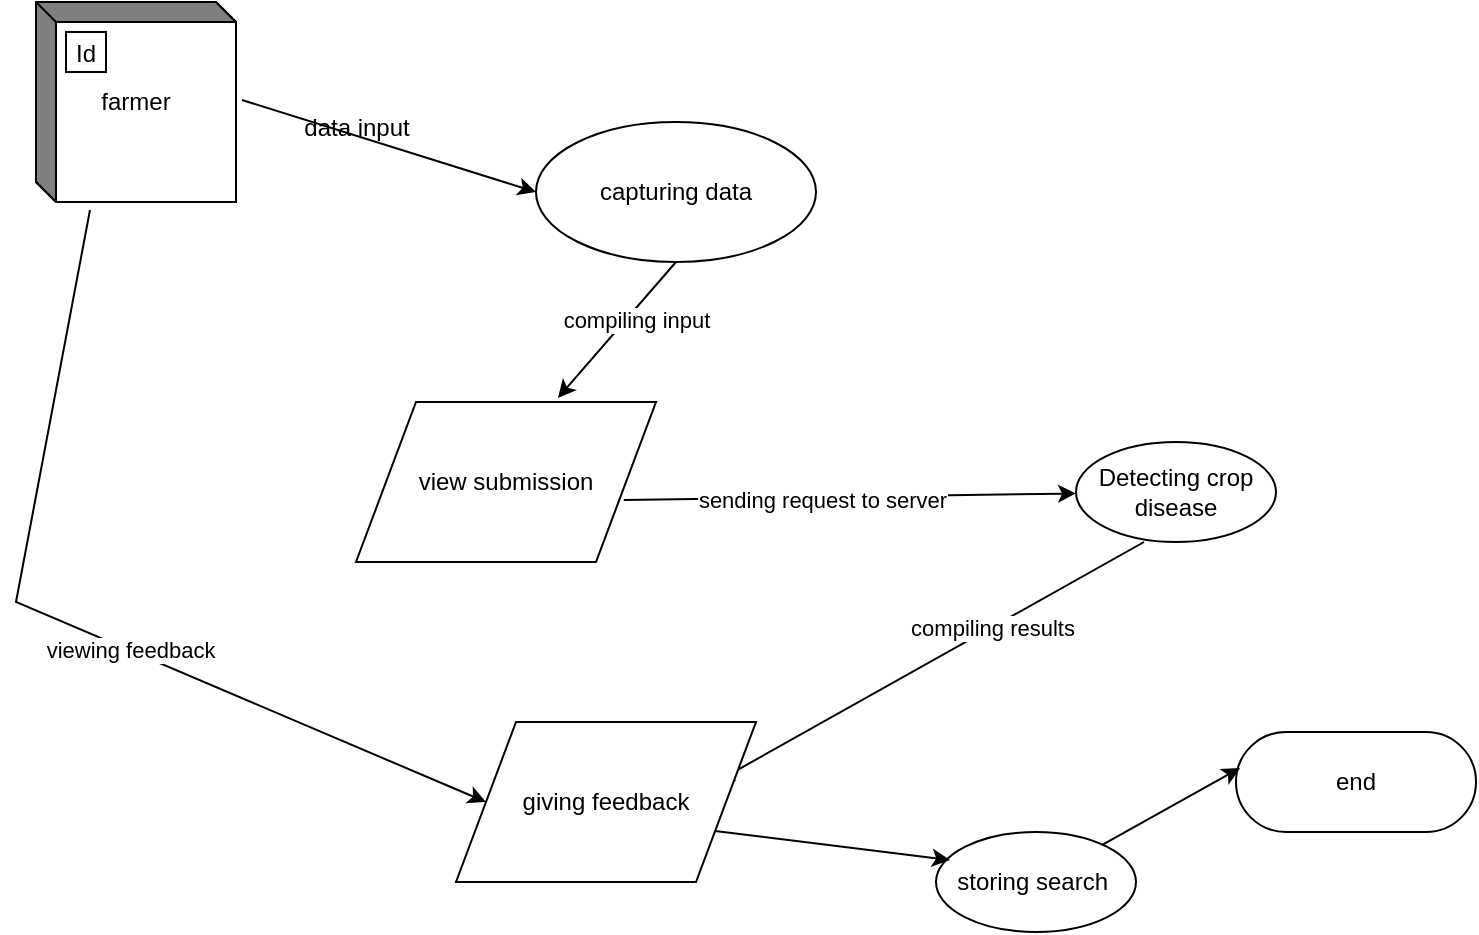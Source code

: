 <mxfile version="24.7.17">
  <diagram name="Page-1" id="TXBpg5y0O-2-4bZ4PZil">
    <mxGraphModel grid="1" page="1" gridSize="10" guides="1" tooltips="1" connect="1" arrows="1" fold="1" pageScale="1" pageWidth="850" pageHeight="1100" math="0" shadow="0">
      <root>
        <mxCell id="0" />
        <mxCell id="1" parent="0" />
        <mxCell id="D15dmMXubXHHlc_0etbk-7" value="farmer" style="html=1;dashed=0;whiteSpace=wrap;shape=mxgraph.dfd.externalEntity" vertex="1" parent="1">
          <mxGeometry x="40" y="10" width="100" height="100" as="geometry" />
        </mxCell>
        <mxCell id="D15dmMXubXHHlc_0etbk-8" value="Id" style="autosize=1;part=1;resizable=0;strokeColor=inherit;fillColor=inherit;gradientColor=inherit;" vertex="1" parent="D15dmMXubXHHlc_0etbk-7">
          <mxGeometry width="20" height="20" relative="1" as="geometry">
            <mxPoint x="15" y="15" as="offset" />
          </mxGeometry>
        </mxCell>
        <mxCell id="D15dmMXubXHHlc_0etbk-9" value="capturing data" style="shape=ellipse;html=1;dashed=0;whiteSpace=wrap;perimeter=ellipsePerimeter;" vertex="1" parent="1">
          <mxGeometry x="290" y="70" width="140" height="70" as="geometry" />
        </mxCell>
        <mxCell id="D15dmMXubXHHlc_0etbk-10" value="Detecting crop disease" style="shape=ellipse;html=1;dashed=0;whiteSpace=wrap;perimeter=ellipsePerimeter;" vertex="1" parent="1">
          <mxGeometry x="560" y="230" width="100" height="50" as="geometry" />
        </mxCell>
        <mxCell id="D15dmMXubXHHlc_0etbk-11" value="view submission" style="shape=parallelogram;perimeter=parallelogramPerimeter;whiteSpace=wrap;html=1;dashed=0;" vertex="1" parent="1">
          <mxGeometry x="200" y="210" width="150" height="80" as="geometry" />
        </mxCell>
        <mxCell id="D15dmMXubXHHlc_0etbk-12" value="end" style="html=1;dashed=0;whiteSpace=wrap;shape=mxgraph.dfd.start" vertex="1" parent="1">
          <mxGeometry x="640" y="375" width="120" height="50" as="geometry" />
        </mxCell>
        <mxCell id="D15dmMXubXHHlc_0etbk-13" value="" style="endArrow=classic;html=1;rounded=0;entryX=0.673;entryY=-0.025;entryDx=0;entryDy=0;entryPerimeter=0;exitX=0.5;exitY=1;exitDx=0;exitDy=0;" edge="1" parent="1" source="D15dmMXubXHHlc_0etbk-9" target="D15dmMXubXHHlc_0etbk-11">
          <mxGeometry width="50" height="50" relative="1" as="geometry">
            <mxPoint x="400" y="280" as="sourcePoint" />
            <mxPoint x="450" y="230" as="targetPoint" />
          </mxGeometry>
        </mxCell>
        <mxCell id="D15dmMXubXHHlc_0etbk-22" value="compiling input" style="edgeLabel;html=1;align=center;verticalAlign=middle;resizable=0;points=[];" connectable="0" vertex="1" parent="D15dmMXubXHHlc_0etbk-13">
          <mxGeometry x="-0.225" y="3" relative="1" as="geometry">
            <mxPoint as="offset" />
          </mxGeometry>
        </mxCell>
        <mxCell id="D15dmMXubXHHlc_0etbk-14" value="" style="endArrow=classic;html=1;rounded=0;exitX=0.44;exitY=1;exitDx=0;exitDy=0;exitPerimeter=0;" edge="1" parent="1">
          <mxGeometry width="50" height="50" relative="1" as="geometry">
            <mxPoint x="594" y="280" as="sourcePoint" />
            <mxPoint x="380" y="400" as="targetPoint" />
          </mxGeometry>
        </mxCell>
        <mxCell id="D15dmMXubXHHlc_0etbk-21" value="compiling results" style="edgeLabel;html=1;align=center;verticalAlign=middle;resizable=0;points=[];" connectable="0" vertex="1" parent="D15dmMXubXHHlc_0etbk-14">
          <mxGeometry x="-0.288" relative="1" as="geometry">
            <mxPoint as="offset" />
          </mxGeometry>
        </mxCell>
        <mxCell id="D15dmMXubXHHlc_0etbk-15" value="" style="endArrow=classic;html=1;rounded=0;exitX=0.893;exitY=0.613;exitDx=0;exitDy=0;exitPerimeter=0;" edge="1" parent="1" source="D15dmMXubXHHlc_0etbk-11" target="D15dmMXubXHHlc_0etbk-10">
          <mxGeometry width="50" height="50" relative="1" as="geometry">
            <mxPoint x="420" y="300" as="sourcePoint" />
            <mxPoint x="470" y="250" as="targetPoint" />
          </mxGeometry>
        </mxCell>
        <mxCell id="D15dmMXubXHHlc_0etbk-23" value="sending request to server" style="edgeLabel;html=1;align=center;verticalAlign=middle;resizable=0;points=[];" connectable="0" vertex="1" parent="D15dmMXubXHHlc_0etbk-15">
          <mxGeometry x="-0.124" y="-1" relative="1" as="geometry">
            <mxPoint as="offset" />
          </mxGeometry>
        </mxCell>
        <mxCell id="D15dmMXubXHHlc_0etbk-16" value="" style="endArrow=classic;html=1;rounded=0;entryX=0;entryY=0.5;entryDx=0;entryDy=0;exitX=1.03;exitY=0.49;exitDx=0;exitDy=0;exitPerimeter=0;" edge="1" parent="1" source="D15dmMXubXHHlc_0etbk-7" target="D15dmMXubXHHlc_0etbk-9">
          <mxGeometry width="50" height="50" relative="1" as="geometry">
            <mxPoint x="430" y="310" as="sourcePoint" />
            <mxPoint x="480" y="260" as="targetPoint" />
          </mxGeometry>
        </mxCell>
        <mxCell id="D15dmMXubXHHlc_0etbk-17" value="data input" style="text;html=1;align=center;verticalAlign=middle;resizable=0;points=[];autosize=1;strokeColor=none;fillColor=none;" vertex="1" parent="1">
          <mxGeometry x="160" y="58" width="80" height="30" as="geometry" />
        </mxCell>
        <mxCell id="D15dmMXubXHHlc_0etbk-18" value="giving feedback" style="shape=parallelogram;perimeter=parallelogramPerimeter;whiteSpace=wrap;html=1;dashed=0;" vertex="1" parent="1">
          <mxGeometry x="250" y="370" width="150" height="80" as="geometry" />
        </mxCell>
        <mxCell id="D15dmMXubXHHlc_0etbk-19" value="storing search&amp;nbsp;" style="shape=ellipse;html=1;dashed=0;whiteSpace=wrap;perimeter=ellipsePerimeter;" vertex="1" parent="1">
          <mxGeometry x="490" y="425" width="100" height="50" as="geometry" />
        </mxCell>
        <mxCell id="D15dmMXubXHHlc_0etbk-20" value="" style="endArrow=classic;html=1;rounded=0;exitX=1;exitY=0.75;exitDx=0;exitDy=0;entryX=0.07;entryY=0.28;entryDx=0;entryDy=0;entryPerimeter=0;" edge="1" parent="1" source="D15dmMXubXHHlc_0etbk-18" target="D15dmMXubXHHlc_0etbk-19">
          <mxGeometry width="50" height="50" relative="1" as="geometry">
            <mxPoint x="647" y="330" as="sourcePoint" />
            <mxPoint x="433" y="450" as="targetPoint" />
          </mxGeometry>
        </mxCell>
        <mxCell id="D15dmMXubXHHlc_0etbk-24" value="" style="endArrow=classic;html=1;rounded=0;entryX=0.017;entryY=0.36;entryDx=0;entryDy=0;entryPerimeter=0;" edge="1" parent="1" source="D15dmMXubXHHlc_0etbk-19" target="D15dmMXubXHHlc_0etbk-12">
          <mxGeometry width="50" height="50" relative="1" as="geometry">
            <mxPoint x="400" y="280" as="sourcePoint" />
            <mxPoint x="450" y="230" as="targetPoint" />
          </mxGeometry>
        </mxCell>
        <mxCell id="D15dmMXubXHHlc_0etbk-25" value="" style="endArrow=classic;html=1;rounded=0;entryX=0;entryY=0.5;entryDx=0;entryDy=0;exitX=0.27;exitY=1.04;exitDx=0;exitDy=0;exitPerimeter=0;" edge="1" parent="1" source="D15dmMXubXHHlc_0etbk-7" target="D15dmMXubXHHlc_0etbk-18">
          <mxGeometry width="50" height="50" relative="1" as="geometry">
            <mxPoint x="140" y="470" as="sourcePoint" />
            <mxPoint x="450" y="230" as="targetPoint" />
            <Array as="points">
              <mxPoint x="30" y="310" />
            </Array>
          </mxGeometry>
        </mxCell>
        <mxCell id="D15dmMXubXHHlc_0etbk-26" value="viewing feedback" style="edgeLabel;html=1;align=center;verticalAlign=middle;resizable=0;points=[];" connectable="0" vertex="1" parent="D15dmMXubXHHlc_0etbk-25">
          <mxGeometry x="0.148" relative="1" as="geometry">
            <mxPoint as="offset" />
          </mxGeometry>
        </mxCell>
      </root>
    </mxGraphModel>
  </diagram>
</mxfile>
